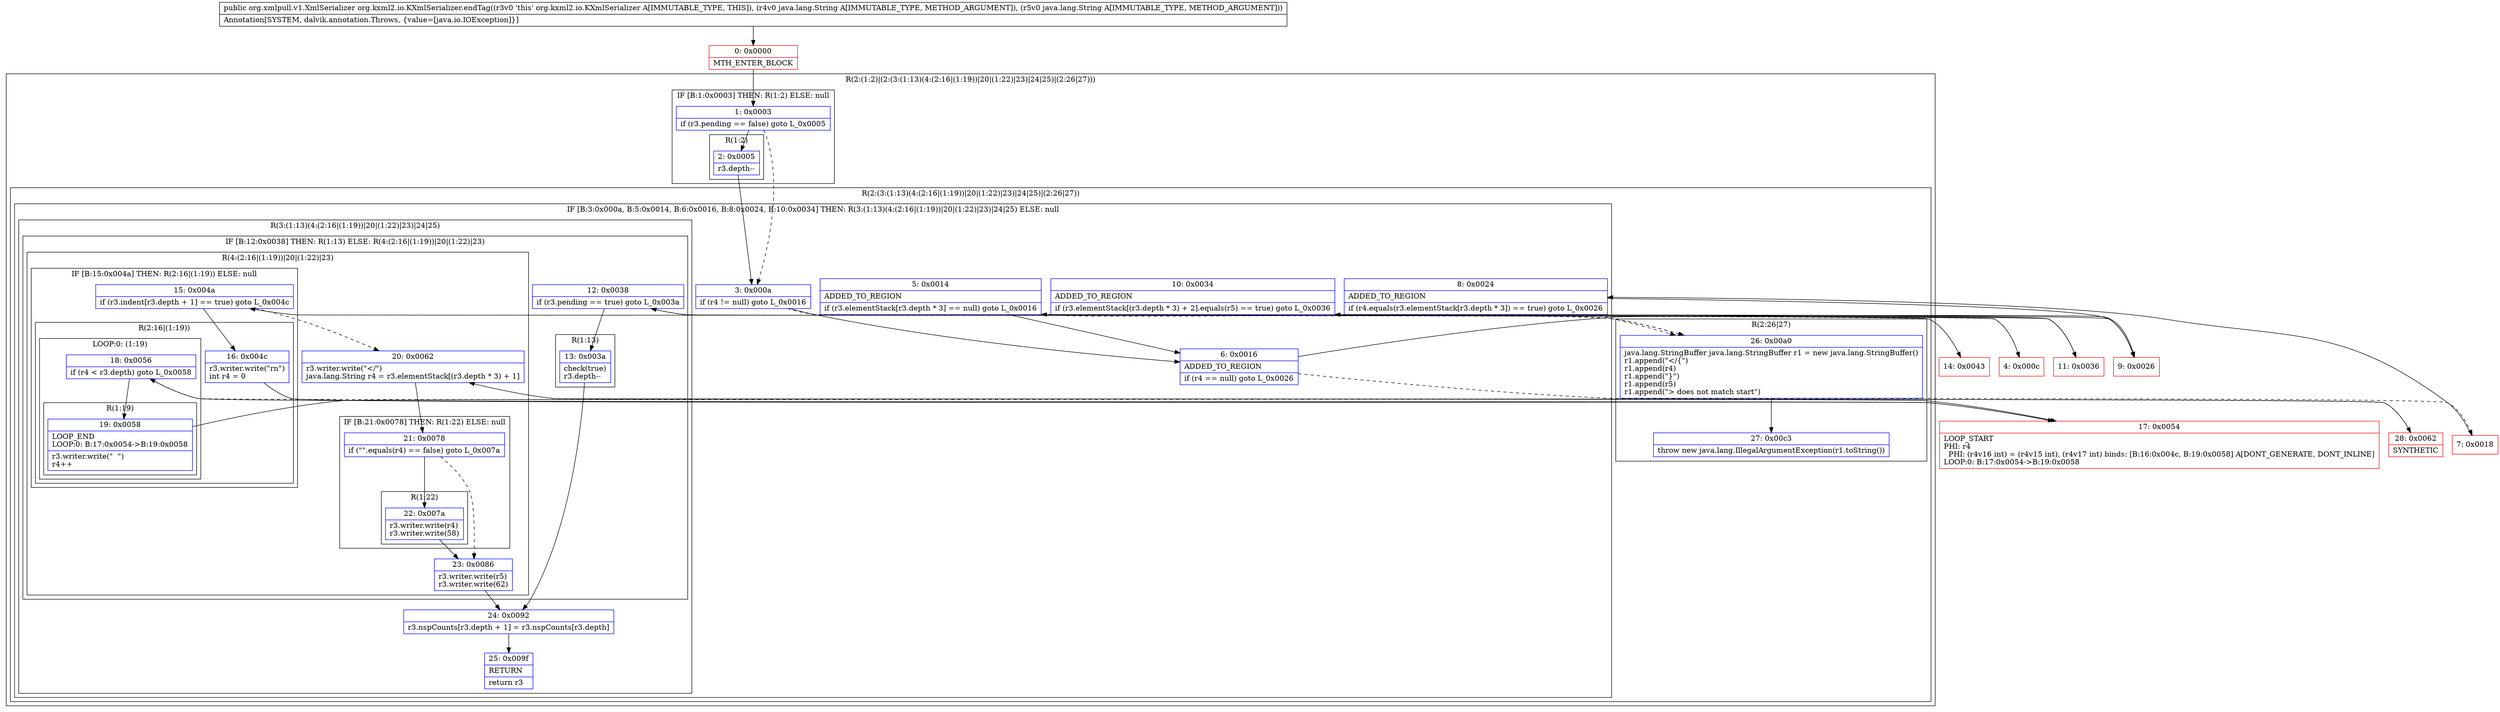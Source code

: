 digraph "CFG fororg.kxml2.io.KXmlSerializer.endTag(Ljava\/lang\/String;Ljava\/lang\/String;)Lorg\/xmlpull\/v1\/XmlSerializer;" {
subgraph cluster_Region_1769212081 {
label = "R(2:(1:2)|(2:(3:(1:13)(4:(2:16|(1:19))|20|(1:22)|23)|24|25)|(2:26|27)))";
node [shape=record,color=blue];
subgraph cluster_IfRegion_2117045373 {
label = "IF [B:1:0x0003] THEN: R(1:2) ELSE: null";
node [shape=record,color=blue];
Node_1 [shape=record,label="{1\:\ 0x0003|if (r3.pending == false) goto L_0x0005\l}"];
subgraph cluster_Region_1007637473 {
label = "R(1:2)";
node [shape=record,color=blue];
Node_2 [shape=record,label="{2\:\ 0x0005|r3.depth\-\-\l}"];
}
}
subgraph cluster_Region_177619275 {
label = "R(2:(3:(1:13)(4:(2:16|(1:19))|20|(1:22)|23)|24|25)|(2:26|27))";
node [shape=record,color=blue];
subgraph cluster_IfRegion_1139728680 {
label = "IF [B:3:0x000a, B:5:0x0014, B:6:0x0016, B:8:0x0024, B:10:0x0034] THEN: R(3:(1:13)(4:(2:16|(1:19))|20|(1:22)|23)|24|25) ELSE: null";
node [shape=record,color=blue];
Node_3 [shape=record,label="{3\:\ 0x000a|if (r4 != null) goto L_0x0016\l}"];
Node_5 [shape=record,label="{5\:\ 0x0014|ADDED_TO_REGION\l|if (r3.elementStack[r3.depth * 3] == null) goto L_0x0016\l}"];
Node_6 [shape=record,label="{6\:\ 0x0016|ADDED_TO_REGION\l|if (r4 == null) goto L_0x0026\l}"];
Node_8 [shape=record,label="{8\:\ 0x0024|ADDED_TO_REGION\l|if (r4.equals(r3.elementStack[r3.depth * 3]) == true) goto L_0x0026\l}"];
Node_10 [shape=record,label="{10\:\ 0x0034|ADDED_TO_REGION\l|if (r3.elementStack[(r3.depth * 3) + 2].equals(r5) == true) goto L_0x0036\l}"];
subgraph cluster_Region_1092669772 {
label = "R(3:(1:13)(4:(2:16|(1:19))|20|(1:22)|23)|24|25)";
node [shape=record,color=blue];
subgraph cluster_IfRegion_133567186 {
label = "IF [B:12:0x0038] THEN: R(1:13) ELSE: R(4:(2:16|(1:19))|20|(1:22)|23)";
node [shape=record,color=blue];
Node_12 [shape=record,label="{12\:\ 0x0038|if (r3.pending == true) goto L_0x003a\l}"];
subgraph cluster_Region_1062377342 {
label = "R(1:13)";
node [shape=record,color=blue];
Node_13 [shape=record,label="{13\:\ 0x003a|check(true)\lr3.depth\-\-\l}"];
}
subgraph cluster_Region_1939979703 {
label = "R(4:(2:16|(1:19))|20|(1:22)|23)";
node [shape=record,color=blue];
subgraph cluster_IfRegion_184669725 {
label = "IF [B:15:0x004a] THEN: R(2:16|(1:19)) ELSE: null";
node [shape=record,color=blue];
Node_15 [shape=record,label="{15\:\ 0x004a|if (r3.indent[r3.depth + 1] == true) goto L_0x004c\l}"];
subgraph cluster_Region_149248413 {
label = "R(2:16|(1:19))";
node [shape=record,color=blue];
Node_16 [shape=record,label="{16\:\ 0x004c|r3.writer.write(\"rn\")\lint r4 = 0\l}"];
subgraph cluster_LoopRegion_1993806131 {
label = "LOOP:0: (1:19)";
node [shape=record,color=blue];
Node_18 [shape=record,label="{18\:\ 0x0056|if (r4 \< r3.depth) goto L_0x0058\l}"];
subgraph cluster_Region_674531756 {
label = "R(1:19)";
node [shape=record,color=blue];
Node_19 [shape=record,label="{19\:\ 0x0058|LOOP_END\lLOOP:0: B:17:0x0054\-\>B:19:0x0058\l|r3.writer.write(\"  \")\lr4++\l}"];
}
}
}
}
Node_20 [shape=record,label="{20\:\ 0x0062|r3.writer.write(\"\<\/\")\ljava.lang.String r4 = r3.elementStack[(r3.depth * 3) + 1]\l}"];
subgraph cluster_IfRegion_1222826990 {
label = "IF [B:21:0x0078] THEN: R(1:22) ELSE: null";
node [shape=record,color=blue];
Node_21 [shape=record,label="{21\:\ 0x0078|if (\"\".equals(r4) == false) goto L_0x007a\l}"];
subgraph cluster_Region_1341619601 {
label = "R(1:22)";
node [shape=record,color=blue];
Node_22 [shape=record,label="{22\:\ 0x007a|r3.writer.write(r4)\lr3.writer.write(58)\l}"];
}
}
Node_23 [shape=record,label="{23\:\ 0x0086|r3.writer.write(r5)\lr3.writer.write(62)\l}"];
}
}
Node_24 [shape=record,label="{24\:\ 0x0092|r3.nspCounts[r3.depth + 1] = r3.nspCounts[r3.depth]\l}"];
Node_25 [shape=record,label="{25\:\ 0x009f|RETURN\l|return r3\l}"];
}
}
subgraph cluster_Region_1846884378 {
label = "R(2:26|27)";
node [shape=record,color=blue];
Node_26 [shape=record,label="{26\:\ 0x00a0|java.lang.StringBuffer java.lang.StringBuffer r1 = new java.lang.StringBuffer()\lr1.append(\"\<\/\{\")\lr1.append(r4)\lr1.append(\"\}\")\lr1.append(r5)\lr1.append(\"\> does not match start\")\l}"];
Node_27 [shape=record,label="{27\:\ 0x00c3|throw new java.lang.IllegalArgumentException(r1.toString())\l}"];
}
}
}
Node_0 [shape=record,color=red,label="{0\:\ 0x0000|MTH_ENTER_BLOCK\l}"];
Node_4 [shape=record,color=red,label="{4\:\ 0x000c}"];
Node_7 [shape=record,color=red,label="{7\:\ 0x0018}"];
Node_9 [shape=record,color=red,label="{9\:\ 0x0026}"];
Node_11 [shape=record,color=red,label="{11\:\ 0x0036}"];
Node_14 [shape=record,color=red,label="{14\:\ 0x0043}"];
Node_17 [shape=record,color=red,label="{17\:\ 0x0054|LOOP_START\lPHI: r4 \l  PHI: (r4v16 int) = (r4v15 int), (r4v17 int) binds: [B:16:0x004c, B:19:0x0058] A[DONT_GENERATE, DONT_INLINE]\lLOOP:0: B:17:0x0054\-\>B:19:0x0058\l}"];
Node_28 [shape=record,color=red,label="{28\:\ 0x0062|SYNTHETIC\l}"];
MethodNode[shape=record,label="{public org.xmlpull.v1.XmlSerializer org.kxml2.io.KXmlSerializer.endTag((r3v0 'this' org.kxml2.io.KXmlSerializer A[IMMUTABLE_TYPE, THIS]), (r4v0 java.lang.String A[IMMUTABLE_TYPE, METHOD_ARGUMENT]), (r5v0 java.lang.String A[IMMUTABLE_TYPE, METHOD_ARGUMENT]))  | Annotation[SYSTEM, dalvik.annotation.Throws, \{value=[java.io.IOException]\}]\l}"];
MethodNode -> Node_0;
Node_1 -> Node_2;
Node_1 -> Node_3[style=dashed];
Node_2 -> Node_3;
Node_3 -> Node_4[style=dashed];
Node_3 -> Node_6;
Node_5 -> Node_6;
Node_5 -> Node_26[style=dashed];
Node_6 -> Node_7[style=dashed];
Node_6 -> Node_9;
Node_8 -> Node_9;
Node_8 -> Node_26[style=dashed];
Node_10 -> Node_11;
Node_10 -> Node_26[style=dashed];
Node_12 -> Node_13;
Node_12 -> Node_14[style=dashed];
Node_13 -> Node_24;
Node_15 -> Node_16;
Node_15 -> Node_20[style=dashed];
Node_16 -> Node_17;
Node_18 -> Node_19;
Node_18 -> Node_28[style=dashed];
Node_19 -> Node_17;
Node_20 -> Node_21;
Node_21 -> Node_22;
Node_21 -> Node_23[style=dashed];
Node_22 -> Node_23;
Node_23 -> Node_24;
Node_24 -> Node_25;
Node_26 -> Node_27;
Node_0 -> Node_1;
Node_4 -> Node_5;
Node_7 -> Node_8;
Node_9 -> Node_10;
Node_11 -> Node_12;
Node_14 -> Node_15;
Node_17 -> Node_18;
Node_28 -> Node_20;
}

